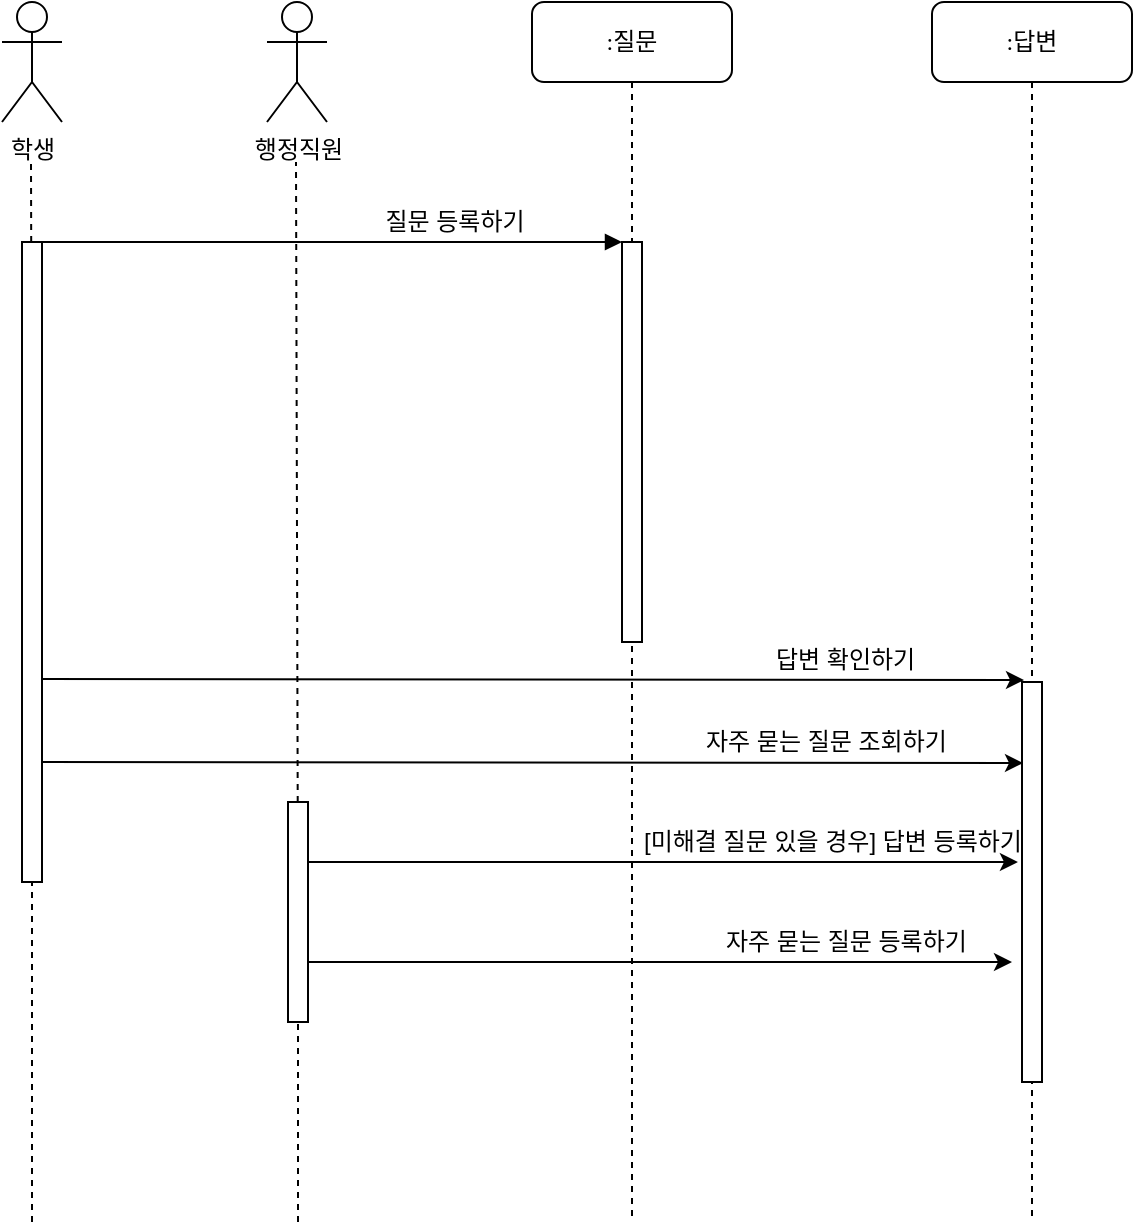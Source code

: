 <mxfile version="12.4.2" type="device" pages="1"><diagram name="Page-1" id="13e1069c-82ec-6db2-03f1-153e76fe0fe0"><mxGraphModel dx="914" dy="494" grid="1" gridSize="10" guides="1" tooltips="1" connect="1" arrows="1" fold="1" page="1" pageScale="1" pageWidth="1100" pageHeight="850" background="#ffffff" math="0" shadow="0"><root><mxCell id="0"/><mxCell id="1" parent="0"/><mxCell id="7baba1c4bc27f4b0-3" value=":질문" style="shape=umlLifeline;perimeter=lifelinePerimeter;whiteSpace=wrap;html=1;container=1;collapsible=0;recursiveResize=0;outlineConnect=0;rounded=1;shadow=0;comic=0;labelBackgroundColor=none;strokeColor=#000000;strokeWidth=1;fillColor=#FFFFFF;fontFamily=Verdana;fontSize=12;fontColor=#000000;align=center;" parent="1" vertex="1"><mxGeometry x="400" y="80" width="100" height="610" as="geometry"/></mxCell><mxCell id="7baba1c4bc27f4b0-13" value="" style="html=1;points=[];perimeter=orthogonalPerimeter;rounded=0;shadow=0;comic=0;labelBackgroundColor=none;strokeColor=#000000;strokeWidth=1;fillColor=#FFFFFF;fontFamily=Verdana;fontSize=12;fontColor=#000000;align=center;" parent="7baba1c4bc27f4b0-3" vertex="1"><mxGeometry x="45" y="120" width="10" height="200" as="geometry"/></mxCell><mxCell id="7baba1c4bc27f4b0-14" value="" style="html=1;verticalAlign=bottom;endArrow=block;entryX=0;entryY=0;labelBackgroundColor=none;fontFamily=Verdana;fontSize=12;edgeStyle=elbowEdgeStyle;elbow=vertical;" parent="1" target="7baba1c4bc27f4b0-13" edge="1"><mxGeometry relative="1" as="geometry"><mxPoint x="150" y="200" as="sourcePoint"/></mxGeometry></mxCell><mxCell id="pkLmbVYlC1aeQy_tdBzq-11" value="질문 등록하기" style="text;html=1;resizable=0;points=[];align=center;verticalAlign=middle;labelBackgroundColor=#ffffff;" parent="7baba1c4bc27f4b0-14" vertex="1" connectable="0"><mxGeometry x="0.697" y="2" relative="1" as="geometry"><mxPoint x="-39.5" y="-8" as="offset"/></mxGeometry></mxCell><mxCell id="pkLmbVYlC1aeQy_tdBzq-1" value="학생" style="shape=umlActor;verticalLabelPosition=bottom;labelBackgroundColor=#ffffff;verticalAlign=top;html=1;outlineConnect=0;" parent="1" vertex="1"><mxGeometry x="135" y="80" width="30" height="60" as="geometry"/></mxCell><mxCell id="pkLmbVYlC1aeQy_tdBzq-2" value="행정직원" style="shape=umlActor;verticalLabelPosition=bottom;labelBackgroundColor=#ffffff;verticalAlign=top;html=1;outlineConnect=0;" parent="1" vertex="1"><mxGeometry x="267.5" y="80" width="30" height="60" as="geometry"/></mxCell><mxCell id="pkLmbVYlC1aeQy_tdBzq-5" value="" style="endArrow=none;dashed=1;html=1;" parent="1" source="pkLmbVYlC1aeQy_tdBzq-12" edge="1"><mxGeometry width="50" height="50" relative="1" as="geometry"><mxPoint x="149.5" y="730" as="sourcePoint"/><mxPoint x="149.5" y="160" as="targetPoint"/></mxGeometry></mxCell><mxCell id="pkLmbVYlC1aeQy_tdBzq-8" value="" style="endArrow=none;dashed=1;html=1;" parent="1" source="pkLmbVYlC1aeQy_tdBzq-23" edge="1"><mxGeometry width="50" height="50" relative="1" as="geometry"><mxPoint x="282" y="730" as="sourcePoint"/><mxPoint x="282" y="160" as="targetPoint"/></mxGeometry></mxCell><mxCell id="pkLmbVYlC1aeQy_tdBzq-9" value=":답변" style="shape=umlLifeline;perimeter=lifelinePerimeter;whiteSpace=wrap;html=1;container=1;collapsible=0;recursiveResize=0;outlineConnect=0;rounded=1;shadow=0;comic=0;labelBackgroundColor=none;strokeColor=#000000;strokeWidth=1;fillColor=#FFFFFF;fontFamily=Verdana;fontSize=12;fontColor=#000000;align=center;" parent="1" vertex="1"><mxGeometry x="600" y="80" width="100" height="610" as="geometry"/></mxCell><mxCell id="pkLmbVYlC1aeQy_tdBzq-10" value="" style="html=1;points=[];perimeter=orthogonalPerimeter;rounded=0;shadow=0;comic=0;labelBackgroundColor=none;strokeColor=#000000;strokeWidth=1;fillColor=#FFFFFF;fontFamily=Verdana;fontSize=12;fontColor=#000000;align=center;" parent="pkLmbVYlC1aeQy_tdBzq-9" vertex="1"><mxGeometry x="45" y="340" width="10" height="200" as="geometry"/></mxCell><mxCell id="pkLmbVYlC1aeQy_tdBzq-12" value="" style="rounded=0;whiteSpace=wrap;html=1;" parent="1" vertex="1"><mxGeometry x="145" y="200" width="10" height="320" as="geometry"/></mxCell><mxCell id="pkLmbVYlC1aeQy_tdBzq-13" value="" style="endArrow=none;dashed=1;html=1;" parent="1" target="pkLmbVYlC1aeQy_tdBzq-12" edge="1"><mxGeometry width="50" height="50" relative="1" as="geometry"><mxPoint x="150" y="690" as="sourcePoint"/><mxPoint x="149.5" y="160" as="targetPoint"/></mxGeometry></mxCell><mxCell id="pkLmbVYlC1aeQy_tdBzq-14" value="" style="endArrow=classic;html=1;entryX=-0.153;entryY=0.4;entryDx=0;entryDy=0;entryPerimeter=0;" parent="1" edge="1"><mxGeometry width="50" height="50" relative="1" as="geometry"><mxPoint x="282.5" y="510" as="sourcePoint"/><mxPoint x="642.97" y="510" as="targetPoint"/></mxGeometry></mxCell><mxCell id="pkLmbVYlC1aeQy_tdBzq-15" value="[미해결 질문 있을 경우] 답변 등록하기" style="text;html=1;resizable=0;points=[];autosize=1;align=left;verticalAlign=top;spacingTop=-4;" parent="1" vertex="1"><mxGeometry x="453.5" y="490" width="190" height="20" as="geometry"/></mxCell><mxCell id="pkLmbVYlC1aeQy_tdBzq-16" value="" style="endArrow=classic;html=1;" parent="1" edge="1"><mxGeometry width="50" height="50" relative="1" as="geometry"><mxPoint x="155" y="418.5" as="sourcePoint"/><mxPoint x="646" y="419" as="targetPoint"/></mxGeometry></mxCell><mxCell id="pkLmbVYlC1aeQy_tdBzq-17" value="답변 확인하기" style="text;html=1;resizable=0;points=[];autosize=1;align=left;verticalAlign=top;spacingTop=-4;" parent="1" vertex="1"><mxGeometry x="520" y="398.5" width="80" height="20" as="geometry"/></mxCell><mxCell id="pkLmbVYlC1aeQy_tdBzq-19" value="" style="endArrow=classic;html=1;" parent="1" edge="1"><mxGeometry width="50" height="50" relative="1" as="geometry"><mxPoint x="282.5" y="560" as="sourcePoint"/><mxPoint x="640" y="560" as="targetPoint"/></mxGeometry></mxCell><mxCell id="pkLmbVYlC1aeQy_tdBzq-20" value="자주 묻는 질문 등록하기" style="text;html=1;resizable=0;points=[];autosize=1;align=left;verticalAlign=top;spacingTop=-4;" parent="1" vertex="1"><mxGeometry x="495" y="540" width="130" height="20" as="geometry"/></mxCell><mxCell id="pkLmbVYlC1aeQy_tdBzq-21" value="" style="endArrow=classic;html=1;" parent="1" edge="1"><mxGeometry width="50" height="50" relative="1" as="geometry"><mxPoint x="154.5" y="460" as="sourcePoint"/><mxPoint x="645.5" y="460.5" as="targetPoint"/></mxGeometry></mxCell><mxCell id="pkLmbVYlC1aeQy_tdBzq-22" value="자주 묻는 질문 조회하기" style="text;html=1;resizable=0;points=[];autosize=1;align=left;verticalAlign=top;spacingTop=-4;" parent="1" vertex="1"><mxGeometry x="484.5" y="440" width="130" height="20" as="geometry"/></mxCell><mxCell id="pkLmbVYlC1aeQy_tdBzq-23" value="" style="rounded=0;whiteSpace=wrap;html=1;" parent="1" vertex="1"><mxGeometry x="278" y="480" width="10" height="110" as="geometry"/></mxCell><mxCell id="pkLmbVYlC1aeQy_tdBzq-24" value="" style="endArrow=none;dashed=1;html=1;" parent="1" target="pkLmbVYlC1aeQy_tdBzq-23" edge="1"><mxGeometry width="50" height="50" relative="1" as="geometry"><mxPoint x="283" y="690" as="sourcePoint"/><mxPoint x="282" y="160" as="targetPoint"/></mxGeometry></mxCell></root></mxGraphModel></diagram></mxfile>